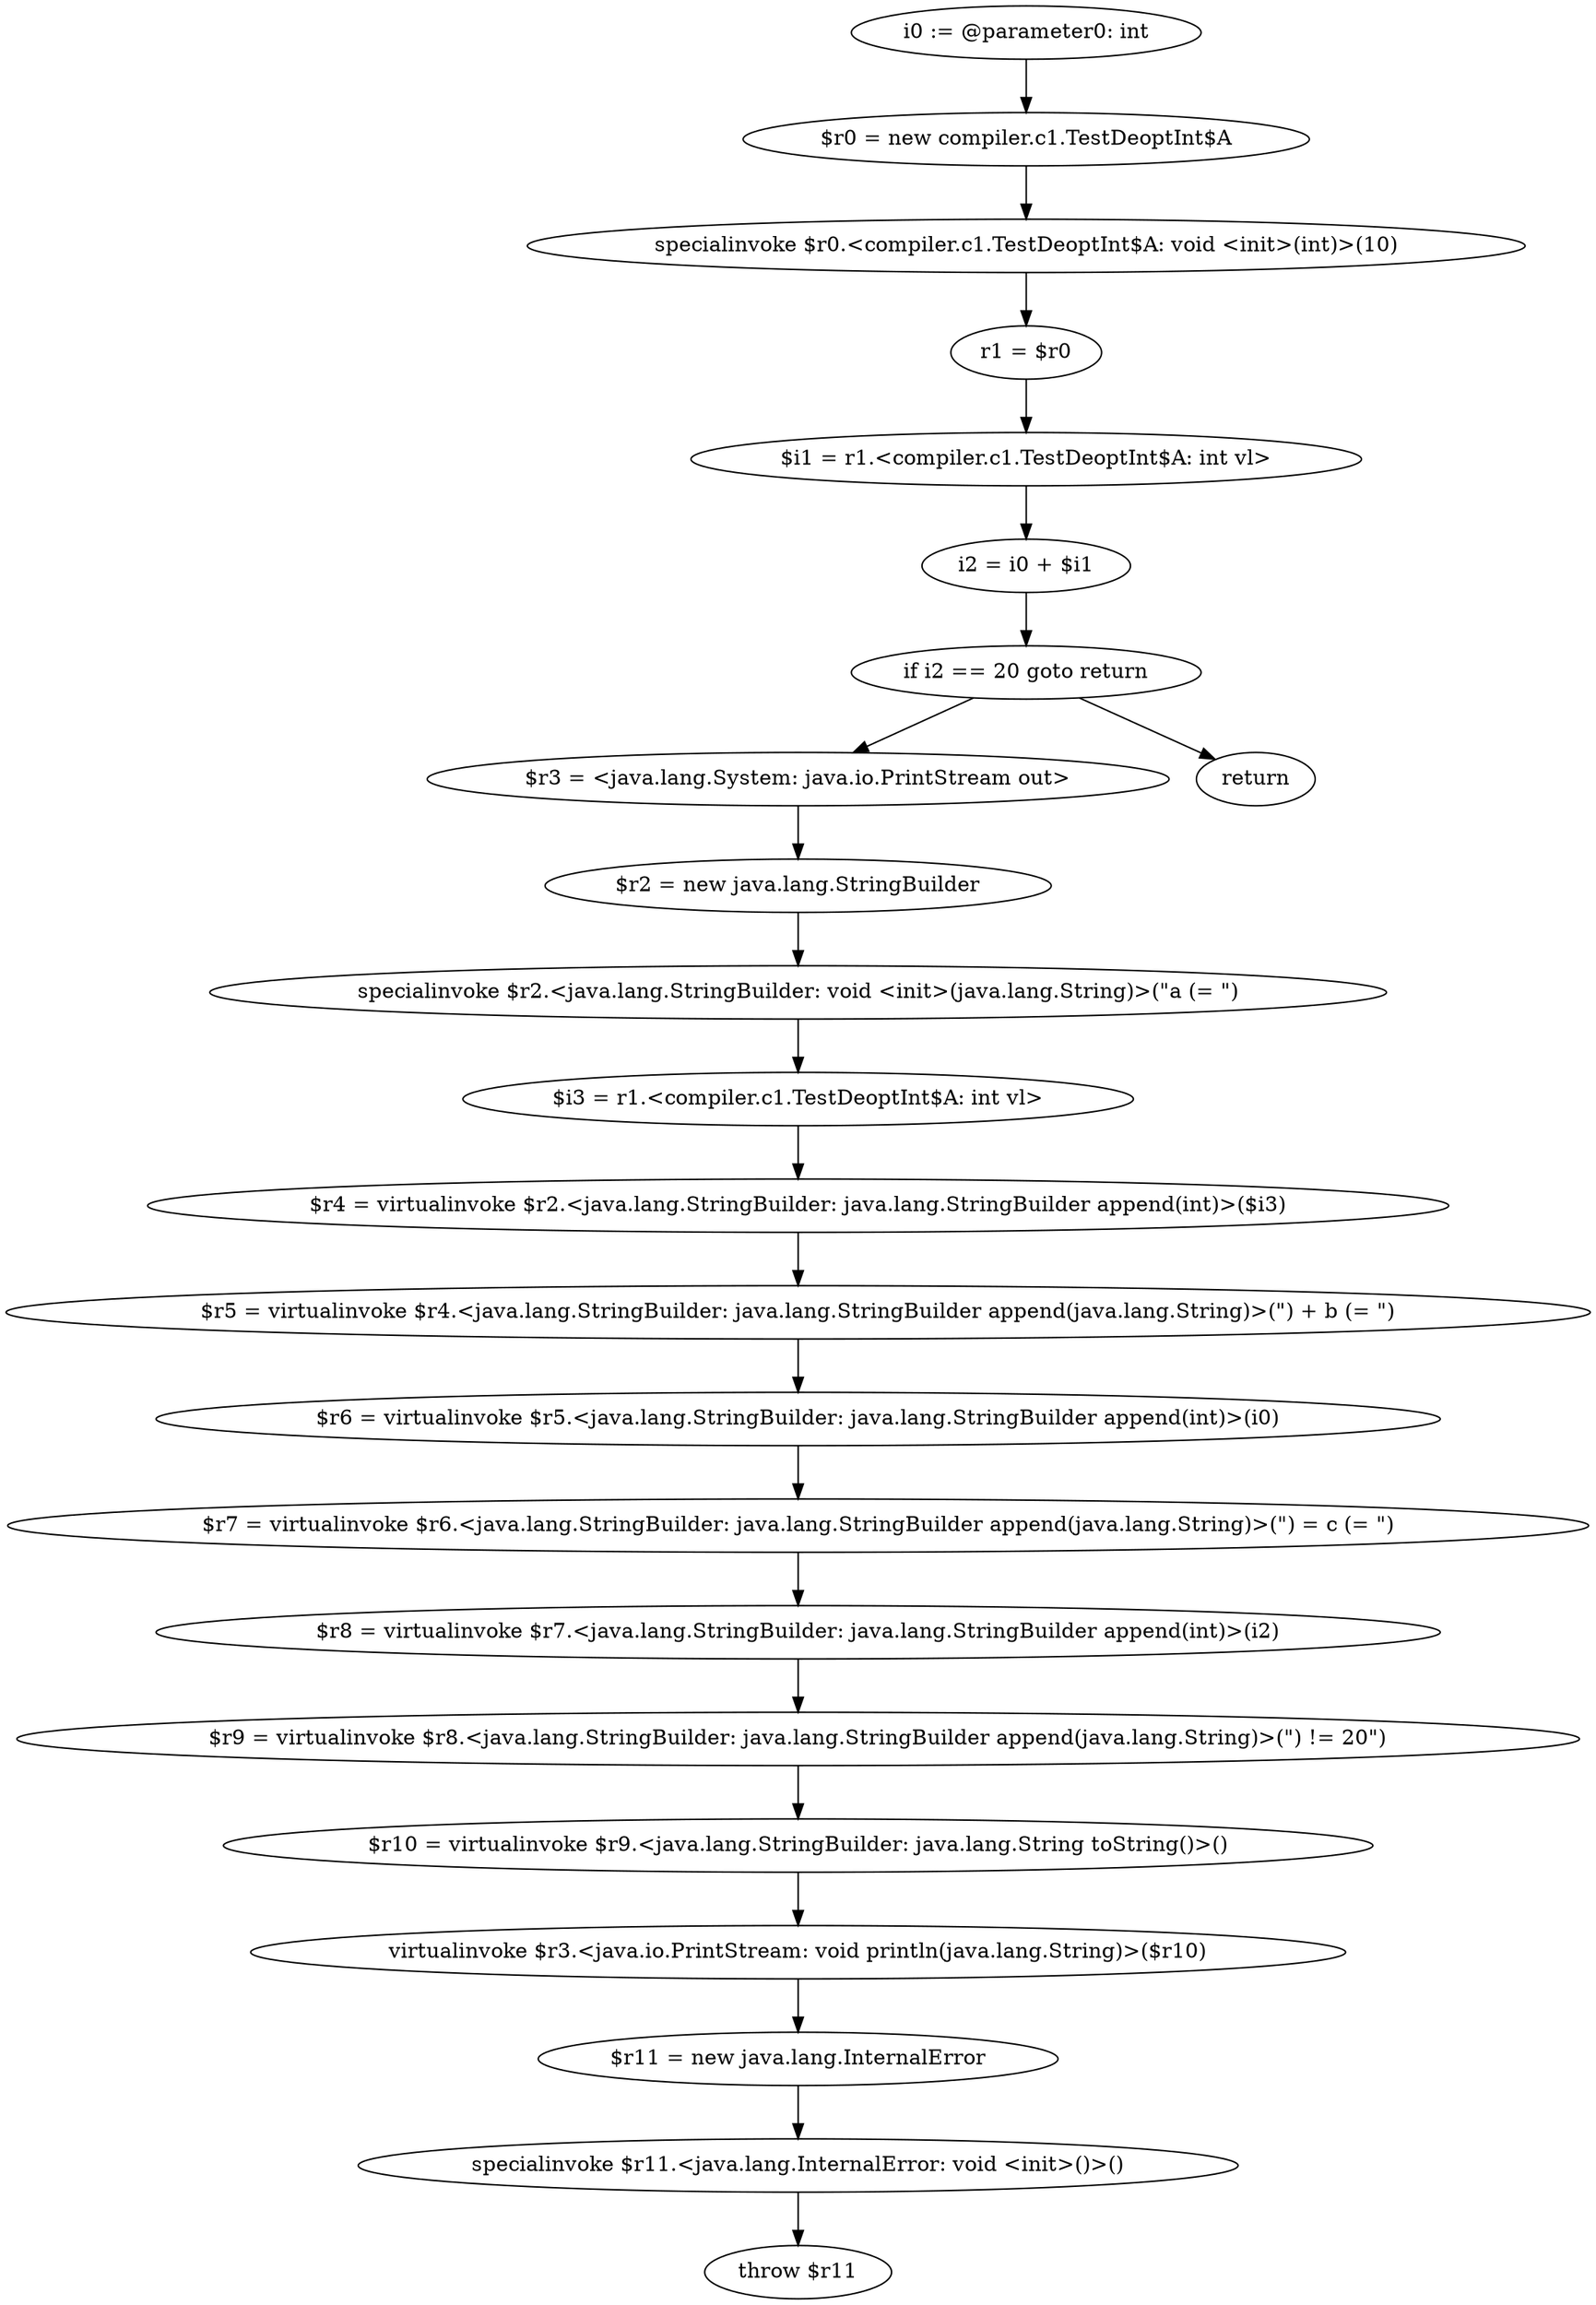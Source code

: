 digraph "unitGraph" {
    "i0 := @parameter0: int"
    "$r0 = new compiler.c1.TestDeoptInt$A"
    "specialinvoke $r0.<compiler.c1.TestDeoptInt$A: void <init>(int)>(10)"
    "r1 = $r0"
    "$i1 = r1.<compiler.c1.TestDeoptInt$A: int vl>"
    "i2 = i0 + $i1"
    "if i2 == 20 goto return"
    "$r3 = <java.lang.System: java.io.PrintStream out>"
    "$r2 = new java.lang.StringBuilder"
    "specialinvoke $r2.<java.lang.StringBuilder: void <init>(java.lang.String)>(\"a (= \")"
    "$i3 = r1.<compiler.c1.TestDeoptInt$A: int vl>"
    "$r4 = virtualinvoke $r2.<java.lang.StringBuilder: java.lang.StringBuilder append(int)>($i3)"
    "$r5 = virtualinvoke $r4.<java.lang.StringBuilder: java.lang.StringBuilder append(java.lang.String)>(\") + b (= \")"
    "$r6 = virtualinvoke $r5.<java.lang.StringBuilder: java.lang.StringBuilder append(int)>(i0)"
    "$r7 = virtualinvoke $r6.<java.lang.StringBuilder: java.lang.StringBuilder append(java.lang.String)>(\") = c (= \")"
    "$r8 = virtualinvoke $r7.<java.lang.StringBuilder: java.lang.StringBuilder append(int)>(i2)"
    "$r9 = virtualinvoke $r8.<java.lang.StringBuilder: java.lang.StringBuilder append(java.lang.String)>(\") != 20\")"
    "$r10 = virtualinvoke $r9.<java.lang.StringBuilder: java.lang.String toString()>()"
    "virtualinvoke $r3.<java.io.PrintStream: void println(java.lang.String)>($r10)"
    "$r11 = new java.lang.InternalError"
    "specialinvoke $r11.<java.lang.InternalError: void <init>()>()"
    "throw $r11"
    "return"
    "i0 := @parameter0: int"->"$r0 = new compiler.c1.TestDeoptInt$A";
    "$r0 = new compiler.c1.TestDeoptInt$A"->"specialinvoke $r0.<compiler.c1.TestDeoptInt$A: void <init>(int)>(10)";
    "specialinvoke $r0.<compiler.c1.TestDeoptInt$A: void <init>(int)>(10)"->"r1 = $r0";
    "r1 = $r0"->"$i1 = r1.<compiler.c1.TestDeoptInt$A: int vl>";
    "$i1 = r1.<compiler.c1.TestDeoptInt$A: int vl>"->"i2 = i0 + $i1";
    "i2 = i0 + $i1"->"if i2 == 20 goto return";
    "if i2 == 20 goto return"->"$r3 = <java.lang.System: java.io.PrintStream out>";
    "if i2 == 20 goto return"->"return";
    "$r3 = <java.lang.System: java.io.PrintStream out>"->"$r2 = new java.lang.StringBuilder";
    "$r2 = new java.lang.StringBuilder"->"specialinvoke $r2.<java.lang.StringBuilder: void <init>(java.lang.String)>(\"a (= \")";
    "specialinvoke $r2.<java.lang.StringBuilder: void <init>(java.lang.String)>(\"a (= \")"->"$i3 = r1.<compiler.c1.TestDeoptInt$A: int vl>";
    "$i3 = r1.<compiler.c1.TestDeoptInt$A: int vl>"->"$r4 = virtualinvoke $r2.<java.lang.StringBuilder: java.lang.StringBuilder append(int)>($i3)";
    "$r4 = virtualinvoke $r2.<java.lang.StringBuilder: java.lang.StringBuilder append(int)>($i3)"->"$r5 = virtualinvoke $r4.<java.lang.StringBuilder: java.lang.StringBuilder append(java.lang.String)>(\") + b (= \")";
    "$r5 = virtualinvoke $r4.<java.lang.StringBuilder: java.lang.StringBuilder append(java.lang.String)>(\") + b (= \")"->"$r6 = virtualinvoke $r5.<java.lang.StringBuilder: java.lang.StringBuilder append(int)>(i0)";
    "$r6 = virtualinvoke $r5.<java.lang.StringBuilder: java.lang.StringBuilder append(int)>(i0)"->"$r7 = virtualinvoke $r6.<java.lang.StringBuilder: java.lang.StringBuilder append(java.lang.String)>(\") = c (= \")";
    "$r7 = virtualinvoke $r6.<java.lang.StringBuilder: java.lang.StringBuilder append(java.lang.String)>(\") = c (= \")"->"$r8 = virtualinvoke $r7.<java.lang.StringBuilder: java.lang.StringBuilder append(int)>(i2)";
    "$r8 = virtualinvoke $r7.<java.lang.StringBuilder: java.lang.StringBuilder append(int)>(i2)"->"$r9 = virtualinvoke $r8.<java.lang.StringBuilder: java.lang.StringBuilder append(java.lang.String)>(\") != 20\")";
    "$r9 = virtualinvoke $r8.<java.lang.StringBuilder: java.lang.StringBuilder append(java.lang.String)>(\") != 20\")"->"$r10 = virtualinvoke $r9.<java.lang.StringBuilder: java.lang.String toString()>()";
    "$r10 = virtualinvoke $r9.<java.lang.StringBuilder: java.lang.String toString()>()"->"virtualinvoke $r3.<java.io.PrintStream: void println(java.lang.String)>($r10)";
    "virtualinvoke $r3.<java.io.PrintStream: void println(java.lang.String)>($r10)"->"$r11 = new java.lang.InternalError";
    "$r11 = new java.lang.InternalError"->"specialinvoke $r11.<java.lang.InternalError: void <init>()>()";
    "specialinvoke $r11.<java.lang.InternalError: void <init>()>()"->"throw $r11";
}

